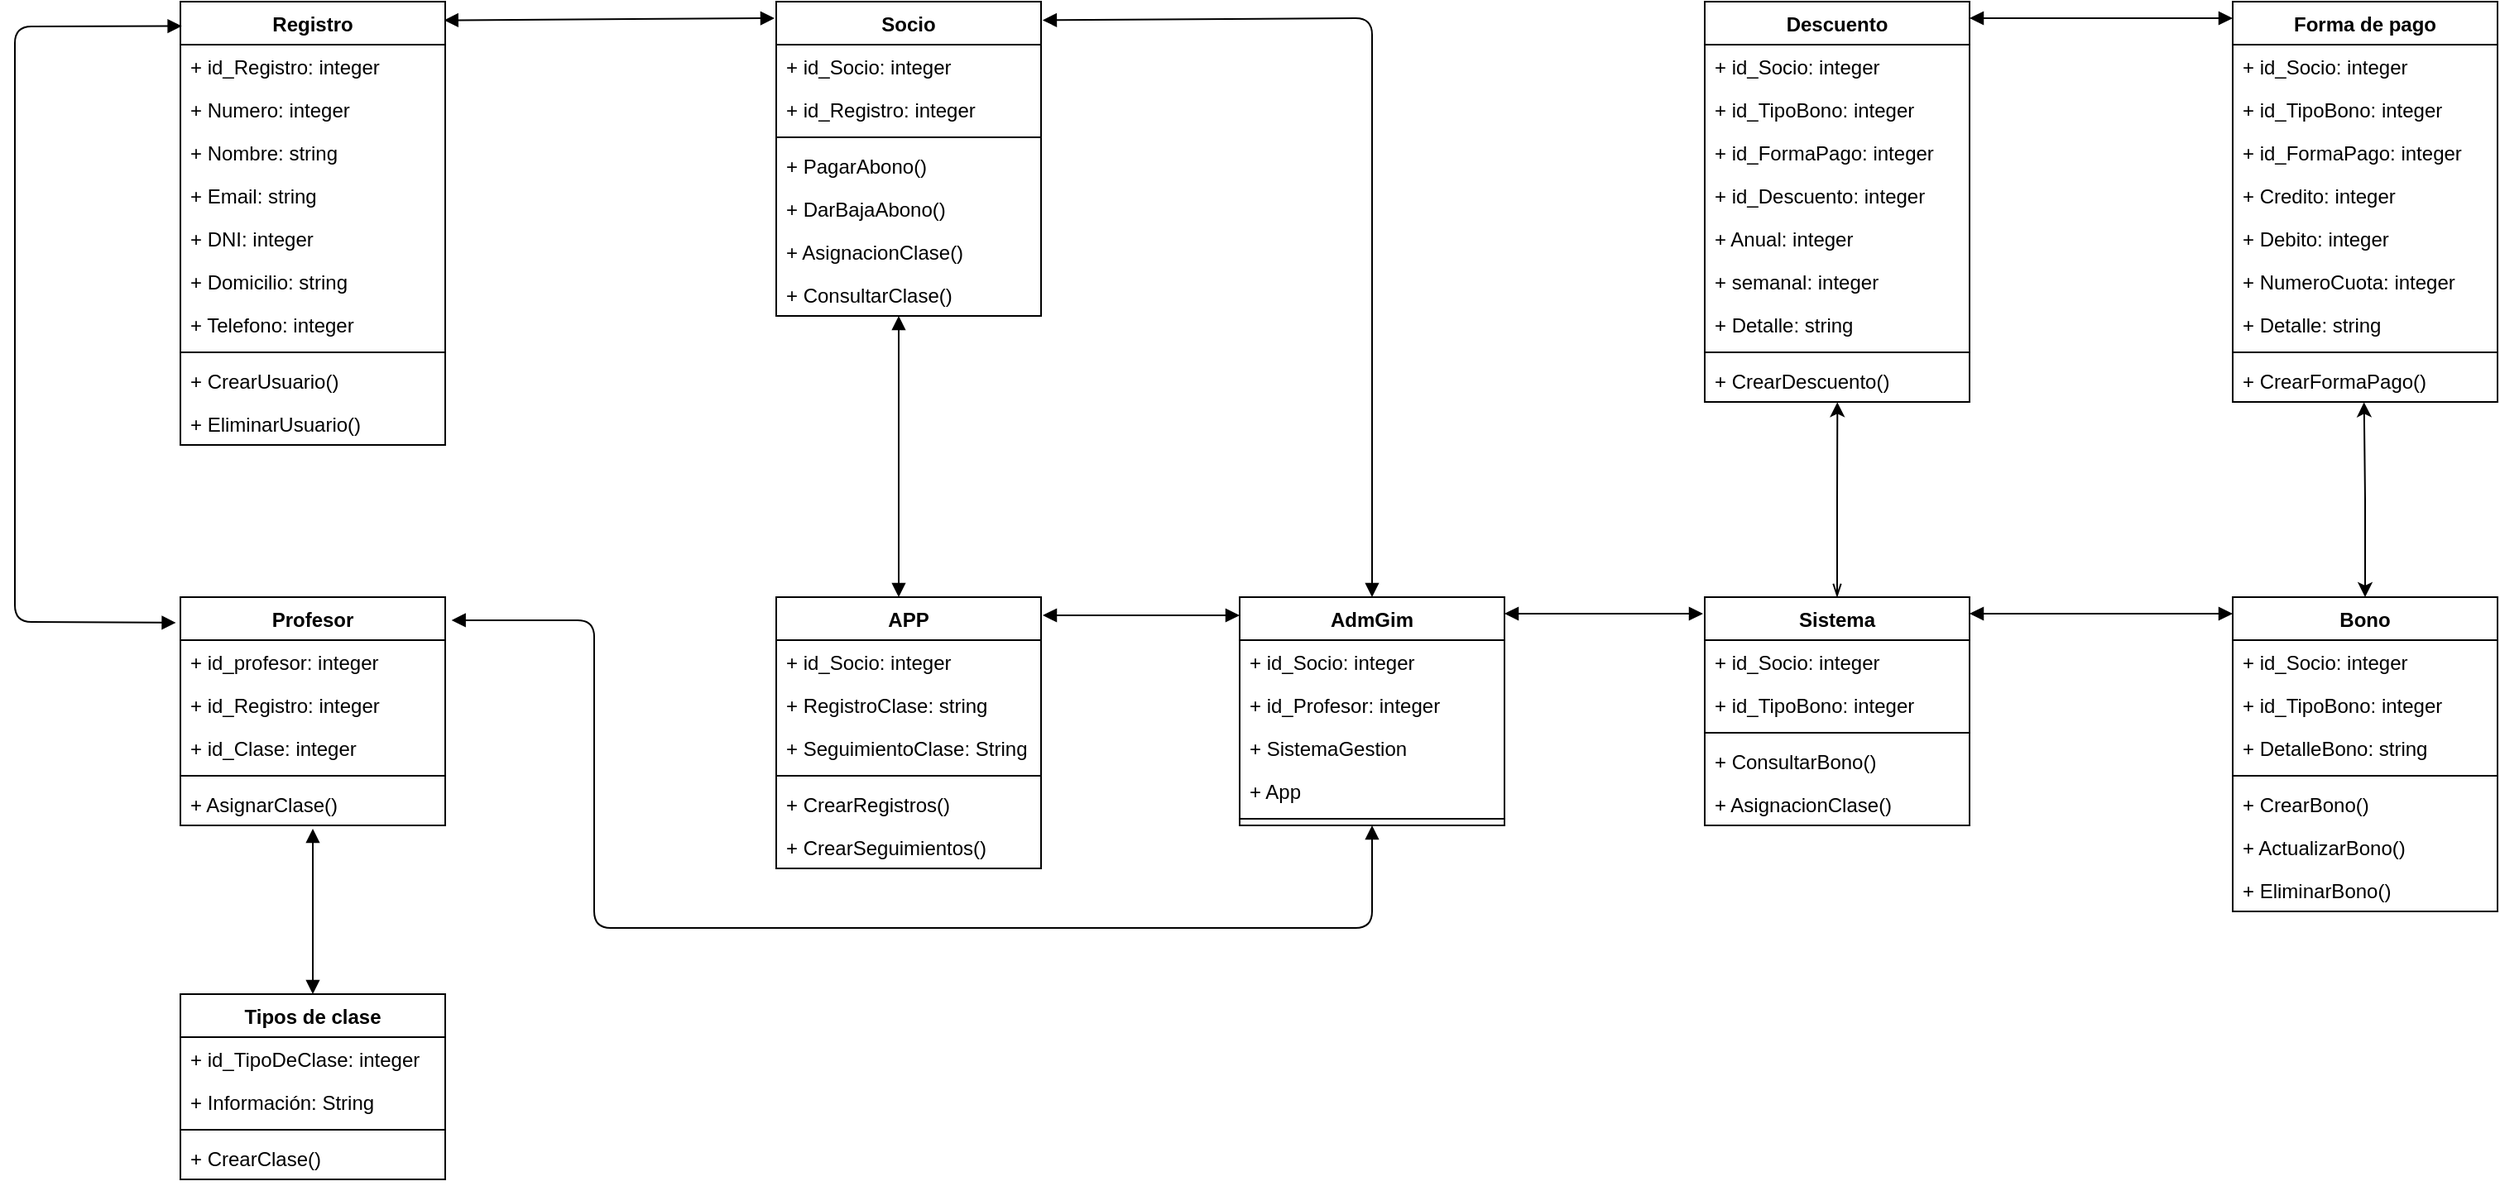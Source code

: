 <mxfile version="15.1.4" type="github">
  <diagram id="3g9H2cs4YxRNRMPNTnMg" name="Page-1">
    <mxGraphModel dx="744" dy="393" grid="1" gridSize="10" guides="1" tooltips="1" connect="1" arrows="1" fold="1" page="1" pageScale="1" pageWidth="827" pageHeight="1169" math="0" shadow="0">
      <root>
        <mxCell id="0" />
        <mxCell id="1" parent="0" />
        <mxCell id="WGUnwzTRtg1vAG5tnzUN-1" value="Registro" style="swimlane;fontStyle=1;align=center;verticalAlign=top;childLayout=stackLayout;horizontal=1;startSize=26;horizontalStack=0;resizeParent=1;resizeParentMax=0;resizeLast=0;collapsible=1;marginBottom=0;" parent="1" vertex="1">
          <mxGeometry x="320" y="200" width="160" height="268" as="geometry" />
        </mxCell>
        <mxCell id="WGUnwzTRtg1vAG5tnzUN-2" value="+ id_Registro: integer" style="text;strokeColor=none;fillColor=none;align=left;verticalAlign=top;spacingLeft=4;spacingRight=4;overflow=hidden;rotatable=0;points=[[0,0.5],[1,0.5]];portConstraint=eastwest;" parent="WGUnwzTRtg1vAG5tnzUN-1" vertex="1">
          <mxGeometry y="26" width="160" height="26" as="geometry" />
        </mxCell>
        <mxCell id="WGUnwzTRtg1vAG5tnzUN-5" value="+ Numero: integer" style="text;strokeColor=none;fillColor=none;align=left;verticalAlign=top;spacingLeft=4;spacingRight=4;overflow=hidden;rotatable=0;points=[[0,0.5],[1,0.5]];portConstraint=eastwest;" parent="WGUnwzTRtg1vAG5tnzUN-1" vertex="1">
          <mxGeometry y="52" width="160" height="26" as="geometry" />
        </mxCell>
        <mxCell id="WGUnwzTRtg1vAG5tnzUN-6" value="+ Nombre: string" style="text;strokeColor=none;fillColor=none;align=left;verticalAlign=top;spacingLeft=4;spacingRight=4;overflow=hidden;rotatable=0;points=[[0,0.5],[1,0.5]];portConstraint=eastwest;" parent="WGUnwzTRtg1vAG5tnzUN-1" vertex="1">
          <mxGeometry y="78" width="160" height="26" as="geometry" />
        </mxCell>
        <mxCell id="WGUnwzTRtg1vAG5tnzUN-7" value="+ Email: string" style="text;strokeColor=none;fillColor=none;align=left;verticalAlign=top;spacingLeft=4;spacingRight=4;overflow=hidden;rotatable=0;points=[[0,0.5],[1,0.5]];portConstraint=eastwest;" parent="WGUnwzTRtg1vAG5tnzUN-1" vertex="1">
          <mxGeometry y="104" width="160" height="26" as="geometry" />
        </mxCell>
        <mxCell id="WGUnwzTRtg1vAG5tnzUN-8" value="+ DNI: integer" style="text;strokeColor=none;fillColor=none;align=left;verticalAlign=top;spacingLeft=4;spacingRight=4;overflow=hidden;rotatable=0;points=[[0,0.5],[1,0.5]];portConstraint=eastwest;" parent="WGUnwzTRtg1vAG5tnzUN-1" vertex="1">
          <mxGeometry y="130" width="160" height="26" as="geometry" />
        </mxCell>
        <mxCell id="WGUnwzTRtg1vAG5tnzUN-9" value="+ Domicilio: string" style="text;strokeColor=none;fillColor=none;align=left;verticalAlign=top;spacingLeft=4;spacingRight=4;overflow=hidden;rotatable=0;points=[[0,0.5],[1,0.5]];portConstraint=eastwest;" parent="WGUnwzTRtg1vAG5tnzUN-1" vertex="1">
          <mxGeometry y="156" width="160" height="26" as="geometry" />
        </mxCell>
        <mxCell id="WGUnwzTRtg1vAG5tnzUN-10" value="+ Telefono: integer" style="text;strokeColor=none;fillColor=none;align=left;verticalAlign=top;spacingLeft=4;spacingRight=4;overflow=hidden;rotatable=0;points=[[0,0.5],[1,0.5]];portConstraint=eastwest;" parent="WGUnwzTRtg1vAG5tnzUN-1" vertex="1">
          <mxGeometry y="182" width="160" height="26" as="geometry" />
        </mxCell>
        <mxCell id="WGUnwzTRtg1vAG5tnzUN-3" value="" style="line;strokeWidth=1;fillColor=none;align=left;verticalAlign=middle;spacingTop=-1;spacingLeft=3;spacingRight=3;rotatable=0;labelPosition=right;points=[];portConstraint=eastwest;" parent="WGUnwzTRtg1vAG5tnzUN-1" vertex="1">
          <mxGeometry y="208" width="160" height="8" as="geometry" />
        </mxCell>
        <mxCell id="WGUnwzTRtg1vAG5tnzUN-11" value="+ CrearUsuario()" style="text;strokeColor=none;fillColor=none;align=left;verticalAlign=top;spacingLeft=4;spacingRight=4;overflow=hidden;rotatable=0;points=[[0,0.5],[1,0.5]];portConstraint=eastwest;" parent="WGUnwzTRtg1vAG5tnzUN-1" vertex="1">
          <mxGeometry y="216" width="160" height="26" as="geometry" />
        </mxCell>
        <mxCell id="WGUnwzTRtg1vAG5tnzUN-4" value="+ EliminarUsuario()" style="text;strokeColor=none;fillColor=none;align=left;verticalAlign=top;spacingLeft=4;spacingRight=4;overflow=hidden;rotatable=0;points=[[0,0.5],[1,0.5]];portConstraint=eastwest;" parent="WGUnwzTRtg1vAG5tnzUN-1" vertex="1">
          <mxGeometry y="242" width="160" height="26" as="geometry" />
        </mxCell>
        <mxCell id="WGUnwzTRtg1vAG5tnzUN-12" value="Profesor" style="swimlane;fontStyle=1;align=center;verticalAlign=top;childLayout=stackLayout;horizontal=1;startSize=26;horizontalStack=0;resizeParent=1;resizeParentMax=0;resizeLast=0;collapsible=1;marginBottom=0;" parent="1" vertex="1">
          <mxGeometry x="320" y="560" width="160" height="138" as="geometry" />
        </mxCell>
        <mxCell id="WGUnwzTRtg1vAG5tnzUN-13" value="+ id_profesor: integer" style="text;strokeColor=none;fillColor=none;align=left;verticalAlign=top;spacingLeft=4;spacingRight=4;overflow=hidden;rotatable=0;points=[[0,0.5],[1,0.5]];portConstraint=eastwest;" parent="WGUnwzTRtg1vAG5tnzUN-12" vertex="1">
          <mxGeometry y="26" width="160" height="26" as="geometry" />
        </mxCell>
        <mxCell id="WGUnwzTRtg1vAG5tnzUN-24" value="+ id_Registro: integer" style="text;strokeColor=none;fillColor=none;align=left;verticalAlign=top;spacingLeft=4;spacingRight=4;overflow=hidden;rotatable=0;points=[[0,0.5],[1,0.5]];portConstraint=eastwest;" parent="WGUnwzTRtg1vAG5tnzUN-12" vertex="1">
          <mxGeometry y="52" width="160" height="26" as="geometry" />
        </mxCell>
        <mxCell id="WGUnwzTRtg1vAG5tnzUN-25" value="+ id_Clase: integer" style="text;strokeColor=none;fillColor=none;align=left;verticalAlign=top;spacingLeft=4;spacingRight=4;overflow=hidden;rotatable=0;points=[[0,0.5],[1,0.5]];portConstraint=eastwest;" parent="WGUnwzTRtg1vAG5tnzUN-12" vertex="1">
          <mxGeometry y="78" width="160" height="26" as="geometry" />
        </mxCell>
        <mxCell id="WGUnwzTRtg1vAG5tnzUN-20" value="" style="line;strokeWidth=1;fillColor=none;align=left;verticalAlign=middle;spacingTop=-1;spacingLeft=3;spacingRight=3;rotatable=0;labelPosition=right;points=[];portConstraint=eastwest;" parent="WGUnwzTRtg1vAG5tnzUN-12" vertex="1">
          <mxGeometry y="104" width="160" height="8" as="geometry" />
        </mxCell>
        <mxCell id="zmdwR310KDAN8xAchz5o-5" value="+ AsignarClase()" style="text;strokeColor=none;fillColor=none;align=left;verticalAlign=top;spacingLeft=4;spacingRight=4;overflow=hidden;rotatable=0;points=[[0,0.5],[1,0.5]];portConstraint=eastwest;" parent="WGUnwzTRtg1vAG5tnzUN-12" vertex="1">
          <mxGeometry y="112" width="160" height="26" as="geometry" />
        </mxCell>
        <mxCell id="WGUnwzTRtg1vAG5tnzUN-26" value="Tipos de clase" style="swimlane;fontStyle=1;align=center;verticalAlign=top;childLayout=stackLayout;horizontal=1;startSize=26;horizontalStack=0;resizeParent=1;resizeParentMax=0;resizeLast=0;collapsible=1;marginBottom=0;" parent="1" vertex="1">
          <mxGeometry x="320" y="800" width="160" height="112" as="geometry" />
        </mxCell>
        <mxCell id="WGUnwzTRtg1vAG5tnzUN-27" value="+ id_TipoDeClase: integer" style="text;strokeColor=none;fillColor=none;align=left;verticalAlign=top;spacingLeft=4;spacingRight=4;overflow=hidden;rotatable=0;points=[[0,0.5],[1,0.5]];portConstraint=eastwest;" parent="WGUnwzTRtg1vAG5tnzUN-26" vertex="1">
          <mxGeometry y="26" width="160" height="26" as="geometry" />
        </mxCell>
        <mxCell id="WGUnwzTRtg1vAG5tnzUN-28" value="+ Información: String" style="text;strokeColor=none;fillColor=none;align=left;verticalAlign=top;spacingLeft=4;spacingRight=4;overflow=hidden;rotatable=0;points=[[0,0.5],[1,0.5]];portConstraint=eastwest;" parent="WGUnwzTRtg1vAG5tnzUN-26" vertex="1">
          <mxGeometry y="52" width="160" height="26" as="geometry" />
        </mxCell>
        <mxCell id="WGUnwzTRtg1vAG5tnzUN-30" value="" style="line;strokeWidth=1;fillColor=none;align=left;verticalAlign=middle;spacingTop=-1;spacingLeft=3;spacingRight=3;rotatable=0;labelPosition=right;points=[];portConstraint=eastwest;" parent="WGUnwzTRtg1vAG5tnzUN-26" vertex="1">
          <mxGeometry y="78" width="160" height="8" as="geometry" />
        </mxCell>
        <mxCell id="WGUnwzTRtg1vAG5tnzUN-82" value="+ CrearClase()" style="text;strokeColor=none;fillColor=none;align=left;verticalAlign=top;spacingLeft=4;spacingRight=4;overflow=hidden;rotatable=0;points=[[0,0.5],[1,0.5]];portConstraint=eastwest;" parent="WGUnwzTRtg1vAG5tnzUN-26" vertex="1">
          <mxGeometry y="86" width="160" height="26" as="geometry" />
        </mxCell>
        <mxCell id="WGUnwzTRtg1vAG5tnzUN-32" value="Socio" style="swimlane;fontStyle=1;align=center;verticalAlign=top;childLayout=stackLayout;horizontal=1;startSize=26;horizontalStack=0;resizeParent=1;resizeParentMax=0;resizeLast=0;collapsible=1;marginBottom=0;" parent="1" vertex="1">
          <mxGeometry x="680" y="200" width="160" height="190" as="geometry" />
        </mxCell>
        <mxCell id="WGUnwzTRtg1vAG5tnzUN-33" value="+ id_Socio: integer" style="text;strokeColor=none;fillColor=none;align=left;verticalAlign=top;spacingLeft=4;spacingRight=4;overflow=hidden;rotatable=0;points=[[0,0.5],[1,0.5]];portConstraint=eastwest;" parent="WGUnwzTRtg1vAG5tnzUN-32" vertex="1">
          <mxGeometry y="26" width="160" height="26" as="geometry" />
        </mxCell>
        <mxCell id="WGUnwzTRtg1vAG5tnzUN-34" value="+ id_Registro: integer" style="text;strokeColor=none;fillColor=none;align=left;verticalAlign=top;spacingLeft=4;spacingRight=4;overflow=hidden;rotatable=0;points=[[0,0.5],[1,0.5]];portConstraint=eastwest;" parent="WGUnwzTRtg1vAG5tnzUN-32" vertex="1">
          <mxGeometry y="52" width="160" height="26" as="geometry" />
        </mxCell>
        <mxCell id="WGUnwzTRtg1vAG5tnzUN-36" value="" style="line;strokeWidth=1;fillColor=none;align=left;verticalAlign=middle;spacingTop=-1;spacingLeft=3;spacingRight=3;rotatable=0;labelPosition=right;points=[];portConstraint=eastwest;" parent="WGUnwzTRtg1vAG5tnzUN-32" vertex="1">
          <mxGeometry y="78" width="160" height="8" as="geometry" />
        </mxCell>
        <mxCell id="WGUnwzTRtg1vAG5tnzUN-40" value="+ PagarAbono()" style="text;strokeColor=none;fillColor=none;align=left;verticalAlign=top;spacingLeft=4;spacingRight=4;overflow=hidden;rotatable=0;points=[[0,0.5],[1,0.5]];portConstraint=eastwest;" parent="WGUnwzTRtg1vAG5tnzUN-32" vertex="1">
          <mxGeometry y="86" width="160" height="26" as="geometry" />
        </mxCell>
        <mxCell id="WGUnwzTRtg1vAG5tnzUN-39" value="+ DarBajaAbono()" style="text;strokeColor=none;fillColor=none;align=left;verticalAlign=top;spacingLeft=4;spacingRight=4;overflow=hidden;rotatable=0;points=[[0,0.5],[1,0.5]];portConstraint=eastwest;" parent="WGUnwzTRtg1vAG5tnzUN-32" vertex="1">
          <mxGeometry y="112" width="160" height="26" as="geometry" />
        </mxCell>
        <mxCell id="WGUnwzTRtg1vAG5tnzUN-38" value="+ AsignacionClase()" style="text;strokeColor=none;fillColor=none;align=left;verticalAlign=top;spacingLeft=4;spacingRight=4;overflow=hidden;rotatable=0;points=[[0,0.5],[1,0.5]];portConstraint=eastwest;" parent="WGUnwzTRtg1vAG5tnzUN-32" vertex="1">
          <mxGeometry y="138" width="160" height="26" as="geometry" />
        </mxCell>
        <mxCell id="-EcAD-6_cJ0qLNsMz-Vr-30" value="+ ConsultarClase()" style="text;strokeColor=none;fillColor=none;align=left;verticalAlign=top;spacingLeft=4;spacingRight=4;overflow=hidden;rotatable=0;points=[[0,0.5],[1,0.5]];portConstraint=eastwest;" vertex="1" parent="WGUnwzTRtg1vAG5tnzUN-32">
          <mxGeometry y="164" width="160" height="26" as="geometry" />
        </mxCell>
        <mxCell id="WGUnwzTRtg1vAG5tnzUN-41" value="" style="endArrow=block;startArrow=block;endFill=1;startFill=1;html=1;exitX=0.996;exitY=0.042;exitDx=0;exitDy=0;exitPerimeter=0;" parent="1" source="WGUnwzTRtg1vAG5tnzUN-1" edge="1">
          <mxGeometry width="160" relative="1" as="geometry">
            <mxPoint x="610" y="320" as="sourcePoint" />
            <mxPoint x="679" y="210" as="targetPoint" />
          </mxGeometry>
        </mxCell>
        <mxCell id="WGUnwzTRtg1vAG5tnzUN-43" value="" style="endArrow=block;startArrow=block;endFill=1;startFill=1;html=1;exitX=-0.017;exitY=0.112;exitDx=0;exitDy=0;exitPerimeter=0;entryX=0.005;entryY=0.055;entryDx=0;entryDy=0;entryPerimeter=0;" parent="1" source="WGUnwzTRtg1vAG5tnzUN-12" target="WGUnwzTRtg1vAG5tnzUN-1" edge="1">
          <mxGeometry width="160" relative="1" as="geometry">
            <mxPoint x="503.36" y="221.256" as="sourcePoint" />
            <mxPoint x="678.56" y="223.448" as="targetPoint" />
            <Array as="points">
              <mxPoint x="220" y="575" />
              <mxPoint x="220" y="215" />
            </Array>
          </mxGeometry>
        </mxCell>
        <mxCell id="WGUnwzTRtg1vAG5tnzUN-44" value="" style="endArrow=block;startArrow=block;endFill=1;startFill=1;html=1;entryX=0.5;entryY=0;entryDx=0;entryDy=0;" parent="1" target="WGUnwzTRtg1vAG5tnzUN-26" edge="1">
          <mxGeometry width="160" relative="1" as="geometry">
            <mxPoint x="400" y="700" as="sourcePoint" />
            <mxPoint x="545.2" y="712.188" as="targetPoint" />
          </mxGeometry>
        </mxCell>
        <mxCell id="WGUnwzTRtg1vAG5tnzUN-45" value="APP" style="swimlane;fontStyle=1;align=center;verticalAlign=top;childLayout=stackLayout;horizontal=1;startSize=26;horizontalStack=0;resizeParent=1;resizeParentMax=0;resizeLast=0;collapsible=1;marginBottom=0;" parent="1" vertex="1">
          <mxGeometry x="680" y="560" width="160" height="164" as="geometry" />
        </mxCell>
        <mxCell id="WGUnwzTRtg1vAG5tnzUN-46" value="+ id_Socio: integer" style="text;strokeColor=none;fillColor=none;align=left;verticalAlign=top;spacingLeft=4;spacingRight=4;overflow=hidden;rotatable=0;points=[[0,0.5],[1,0.5]];portConstraint=eastwest;" parent="WGUnwzTRtg1vAG5tnzUN-45" vertex="1">
          <mxGeometry y="26" width="160" height="26" as="geometry" />
        </mxCell>
        <mxCell id="WGUnwzTRtg1vAG5tnzUN-47" value="+ RegistroClase: string" style="text;strokeColor=none;fillColor=none;align=left;verticalAlign=top;spacingLeft=4;spacingRight=4;overflow=hidden;rotatable=0;points=[[0,0.5],[1,0.5]];portConstraint=eastwest;" parent="WGUnwzTRtg1vAG5tnzUN-45" vertex="1">
          <mxGeometry y="52" width="160" height="26" as="geometry" />
        </mxCell>
        <mxCell id="WGUnwzTRtg1vAG5tnzUN-52" value="+ SeguimientoClase: String" style="text;strokeColor=none;fillColor=none;align=left;verticalAlign=top;spacingLeft=4;spacingRight=4;overflow=hidden;rotatable=0;points=[[0,0.5],[1,0.5]];portConstraint=eastwest;" parent="WGUnwzTRtg1vAG5tnzUN-45" vertex="1">
          <mxGeometry y="78" width="160" height="26" as="geometry" />
        </mxCell>
        <mxCell id="WGUnwzTRtg1vAG5tnzUN-48" value="" style="line;strokeWidth=1;fillColor=none;align=left;verticalAlign=middle;spacingTop=-1;spacingLeft=3;spacingRight=3;rotatable=0;labelPosition=right;points=[];portConstraint=eastwest;" parent="WGUnwzTRtg1vAG5tnzUN-45" vertex="1">
          <mxGeometry y="104" width="160" height="8" as="geometry" />
        </mxCell>
        <mxCell id="-EcAD-6_cJ0qLNsMz-Vr-28" value="+ CrearRegistros()" style="text;strokeColor=none;fillColor=none;align=left;verticalAlign=top;spacingLeft=4;spacingRight=4;overflow=hidden;rotatable=0;points=[[0,0.5],[1,0.5]];portConstraint=eastwest;" vertex="1" parent="WGUnwzTRtg1vAG5tnzUN-45">
          <mxGeometry y="112" width="160" height="26" as="geometry" />
        </mxCell>
        <mxCell id="-EcAD-6_cJ0qLNsMz-Vr-29" value="+ CrearSeguimientos()" style="text;strokeColor=none;fillColor=none;align=left;verticalAlign=top;spacingLeft=4;spacingRight=4;overflow=hidden;rotatable=0;points=[[0,0.5],[1,0.5]];portConstraint=eastwest;" vertex="1" parent="WGUnwzTRtg1vAG5tnzUN-45">
          <mxGeometry y="138" width="160" height="26" as="geometry" />
        </mxCell>
        <mxCell id="WGUnwzTRtg1vAG5tnzUN-53" value="" style="endArrow=block;startArrow=block;endFill=1;startFill=1;html=1;" parent="1" edge="1">
          <mxGeometry width="160" relative="1" as="geometry">
            <mxPoint x="754" y="390" as="sourcePoint" />
            <mxPoint x="754" y="560" as="targetPoint" />
          </mxGeometry>
        </mxCell>
        <mxCell id="WGUnwzTRtg1vAG5tnzUN-54" value="AdmGim" style="swimlane;fontStyle=1;align=center;verticalAlign=top;childLayout=stackLayout;horizontal=1;startSize=26;horizontalStack=0;resizeParent=1;resizeParentMax=0;resizeLast=0;collapsible=1;marginBottom=0;" parent="1" vertex="1">
          <mxGeometry x="960" y="560" width="160" height="138" as="geometry" />
        </mxCell>
        <mxCell id="WGUnwzTRtg1vAG5tnzUN-55" value="+ id_Socio: integer" style="text;strokeColor=none;fillColor=none;align=left;verticalAlign=top;spacingLeft=4;spacingRight=4;overflow=hidden;rotatable=0;points=[[0,0.5],[1,0.5]];portConstraint=eastwest;" parent="WGUnwzTRtg1vAG5tnzUN-54" vertex="1">
          <mxGeometry y="26" width="160" height="26" as="geometry" />
        </mxCell>
        <mxCell id="zmdwR310KDAN8xAchz5o-4" value="+ id_Profesor: integer" style="text;strokeColor=none;fillColor=none;align=left;verticalAlign=top;spacingLeft=4;spacingRight=4;overflow=hidden;rotatable=0;points=[[0,0.5],[1,0.5]];portConstraint=eastwest;" parent="WGUnwzTRtg1vAG5tnzUN-54" vertex="1">
          <mxGeometry y="52" width="160" height="26" as="geometry" />
        </mxCell>
        <mxCell id="WGUnwzTRtg1vAG5tnzUN-56" value="+ SistemaGestion" style="text;strokeColor=none;fillColor=none;align=left;verticalAlign=top;spacingLeft=4;spacingRight=4;overflow=hidden;rotatable=0;points=[[0,0.5],[1,0.5]];portConstraint=eastwest;" parent="WGUnwzTRtg1vAG5tnzUN-54" vertex="1">
          <mxGeometry y="78" width="160" height="26" as="geometry" />
        </mxCell>
        <mxCell id="WGUnwzTRtg1vAG5tnzUN-61" value="+ App" style="text;strokeColor=none;fillColor=none;align=left;verticalAlign=top;spacingLeft=4;spacingRight=4;overflow=hidden;rotatable=0;points=[[0,0.5],[1,0.5]];portConstraint=eastwest;" parent="WGUnwzTRtg1vAG5tnzUN-54" vertex="1">
          <mxGeometry y="104" width="160" height="26" as="geometry" />
        </mxCell>
        <mxCell id="WGUnwzTRtg1vAG5tnzUN-58" value="" style="line;strokeWidth=1;fillColor=none;align=left;verticalAlign=middle;spacingTop=-1;spacingLeft=3;spacingRight=3;rotatable=0;labelPosition=right;points=[];portConstraint=eastwest;" parent="WGUnwzTRtg1vAG5tnzUN-54" vertex="1">
          <mxGeometry y="130" width="160" height="8" as="geometry" />
        </mxCell>
        <mxCell id="WGUnwzTRtg1vAG5tnzUN-62" value="" style="endArrow=block;startArrow=block;endFill=1;startFill=1;html=1;entryX=0.5;entryY=0;entryDx=0;entryDy=0;exitX=1.006;exitY=0.059;exitDx=0;exitDy=0;exitPerimeter=0;" parent="1" source="WGUnwzTRtg1vAG5tnzUN-32" edge="1" target="WGUnwzTRtg1vAG5tnzUN-54">
          <mxGeometry width="160" relative="1" as="geometry">
            <mxPoint x="1039.66" y="364" as="sourcePoint" />
            <mxPoint x="1039.66" y="540" as="targetPoint" />
            <Array as="points">
              <mxPoint x="1040" y="210" />
            </Array>
          </mxGeometry>
        </mxCell>
        <mxCell id="WGUnwzTRtg1vAG5tnzUN-63" value="" style="endArrow=block;startArrow=block;endFill=1;startFill=1;html=1;" parent="1" edge="1">
          <mxGeometry width="160" relative="1" as="geometry">
            <mxPoint x="960" y="571" as="sourcePoint" />
            <mxPoint x="841" y="571" as="targetPoint" />
          </mxGeometry>
        </mxCell>
        <mxCell id="-EcAD-6_cJ0qLNsMz-Vr-26" style="edgeStyle=orthogonalEdgeStyle;rounded=0;orthogonalLoop=1;jettySize=auto;html=1;exitX=0.5;exitY=0;exitDx=0;exitDy=0;entryX=0.501;entryY=1.007;entryDx=0;entryDy=0;entryPerimeter=0;startArrow=openThin;startFill=0;" edge="1" parent="1" source="WGUnwzTRtg1vAG5tnzUN-64" target="-EcAD-6_cJ0qLNsMz-Vr-24">
          <mxGeometry relative="1" as="geometry" />
        </mxCell>
        <mxCell id="WGUnwzTRtg1vAG5tnzUN-64" value="Sistema" style="swimlane;fontStyle=1;align=center;verticalAlign=top;childLayout=stackLayout;horizontal=1;startSize=26;horizontalStack=0;resizeParent=1;resizeParentMax=0;resizeLast=0;collapsible=1;marginBottom=0;" parent="1" vertex="1">
          <mxGeometry x="1241" y="560" width="160" height="138" as="geometry" />
        </mxCell>
        <mxCell id="WGUnwzTRtg1vAG5tnzUN-65" value="+ id_Socio: integer" style="text;strokeColor=none;fillColor=none;align=left;verticalAlign=top;spacingLeft=4;spacingRight=4;overflow=hidden;rotatable=0;points=[[0,0.5],[1,0.5]];portConstraint=eastwest;" parent="WGUnwzTRtg1vAG5tnzUN-64" vertex="1">
          <mxGeometry y="26" width="160" height="26" as="geometry" />
        </mxCell>
        <mxCell id="WGUnwzTRtg1vAG5tnzUN-67" value="+ id_TipoBono: integer" style="text;strokeColor=none;fillColor=none;align=left;verticalAlign=top;spacingLeft=4;spacingRight=4;overflow=hidden;rotatable=0;points=[[0,0.5],[1,0.5]];portConstraint=eastwest;" parent="WGUnwzTRtg1vAG5tnzUN-64" vertex="1">
          <mxGeometry y="52" width="160" height="26" as="geometry" />
        </mxCell>
        <mxCell id="WGUnwzTRtg1vAG5tnzUN-68" value="" style="line;strokeWidth=1;fillColor=none;align=left;verticalAlign=middle;spacingTop=-1;spacingLeft=3;spacingRight=3;rotatable=0;labelPosition=right;points=[];portConstraint=eastwest;" parent="WGUnwzTRtg1vAG5tnzUN-64" vertex="1">
          <mxGeometry y="78" width="160" height="8" as="geometry" />
        </mxCell>
        <mxCell id="WGUnwzTRtg1vAG5tnzUN-70" value="+ ConsultarBono()&#xa;" style="text;strokeColor=none;fillColor=none;align=left;verticalAlign=top;spacingLeft=4;spacingRight=4;overflow=hidden;rotatable=0;points=[[0,0.5],[1,0.5]];portConstraint=eastwest;" parent="WGUnwzTRtg1vAG5tnzUN-64" vertex="1">
          <mxGeometry y="86" width="160" height="26" as="geometry" />
        </mxCell>
        <mxCell id="WGUnwzTRtg1vAG5tnzUN-21" value="+ AsignacionClase()" style="text;strokeColor=none;fillColor=none;align=left;verticalAlign=top;spacingLeft=4;spacingRight=4;overflow=hidden;rotatable=0;points=[[0,0.5],[1,0.5]];portConstraint=eastwest;" parent="WGUnwzTRtg1vAG5tnzUN-64" vertex="1">
          <mxGeometry y="112" width="160" height="26" as="geometry" />
        </mxCell>
        <mxCell id="-EcAD-6_cJ0qLNsMz-Vr-27" style="edgeStyle=orthogonalEdgeStyle;rounded=0;orthogonalLoop=1;jettySize=auto;html=1;exitX=0.5;exitY=0;exitDx=0;exitDy=0;entryX=0.496;entryY=1.007;entryDx=0;entryDy=0;entryPerimeter=0;startArrow=classic;startFill=1;" edge="1" parent="1" source="WGUnwzTRtg1vAG5tnzUN-73" target="-EcAD-6_cJ0qLNsMz-Vr-23">
          <mxGeometry relative="1" as="geometry" />
        </mxCell>
        <mxCell id="WGUnwzTRtg1vAG5tnzUN-73" value="Bono" style="swimlane;fontStyle=1;align=center;verticalAlign=top;childLayout=stackLayout;horizontal=1;startSize=26;horizontalStack=0;resizeParent=1;resizeParentMax=0;resizeLast=0;collapsible=1;marginBottom=0;" parent="1" vertex="1">
          <mxGeometry x="1560" y="560" width="160" height="190" as="geometry" />
        </mxCell>
        <mxCell id="WGUnwzTRtg1vAG5tnzUN-74" value="+ id_Socio: integer" style="text;strokeColor=none;fillColor=none;align=left;verticalAlign=top;spacingLeft=4;spacingRight=4;overflow=hidden;rotatable=0;points=[[0,0.5],[1,0.5]];portConstraint=eastwest;" parent="WGUnwzTRtg1vAG5tnzUN-73" vertex="1">
          <mxGeometry y="26" width="160" height="26" as="geometry" />
        </mxCell>
        <mxCell id="WGUnwzTRtg1vAG5tnzUN-75" value="+ id_TipoBono: integer" style="text;strokeColor=none;fillColor=none;align=left;verticalAlign=top;spacingLeft=4;spacingRight=4;overflow=hidden;rotatable=0;points=[[0,0.5],[1,0.5]];portConstraint=eastwest;" parent="WGUnwzTRtg1vAG5tnzUN-73" vertex="1">
          <mxGeometry y="52" width="160" height="26" as="geometry" />
        </mxCell>
        <mxCell id="WGUnwzTRtg1vAG5tnzUN-81" value="+ DetalleBono: string" style="text;strokeColor=none;fillColor=none;align=left;verticalAlign=top;spacingLeft=4;spacingRight=4;overflow=hidden;rotatable=0;points=[[0,0.5],[1,0.5]];portConstraint=eastwest;" parent="WGUnwzTRtg1vAG5tnzUN-73" vertex="1">
          <mxGeometry y="78" width="160" height="26" as="geometry" />
        </mxCell>
        <mxCell id="WGUnwzTRtg1vAG5tnzUN-76" value="" style="line;strokeWidth=1;fillColor=none;align=left;verticalAlign=middle;spacingTop=-1;spacingLeft=3;spacingRight=3;rotatable=0;labelPosition=right;points=[];portConstraint=eastwest;" parent="WGUnwzTRtg1vAG5tnzUN-73" vertex="1">
          <mxGeometry y="104" width="160" height="8" as="geometry" />
        </mxCell>
        <mxCell id="WGUnwzTRtg1vAG5tnzUN-77" value="+ CrearBono()&#xa;" style="text;strokeColor=none;fillColor=none;align=left;verticalAlign=top;spacingLeft=4;spacingRight=4;overflow=hidden;rotatable=0;points=[[0,0.5],[1,0.5]];portConstraint=eastwest;" parent="WGUnwzTRtg1vAG5tnzUN-73" vertex="1">
          <mxGeometry y="112" width="160" height="26" as="geometry" />
        </mxCell>
        <mxCell id="WGUnwzTRtg1vAG5tnzUN-78" value="+ ActualizarBono()&#xa;" style="text;strokeColor=none;fillColor=none;align=left;verticalAlign=top;spacingLeft=4;spacingRight=4;overflow=hidden;rotatable=0;points=[[0,0.5],[1,0.5]];portConstraint=eastwest;" parent="WGUnwzTRtg1vAG5tnzUN-73" vertex="1">
          <mxGeometry y="138" width="160" height="26" as="geometry" />
        </mxCell>
        <mxCell id="WGUnwzTRtg1vAG5tnzUN-80" value="+ EliminarBono()&#xa;" style="text;strokeColor=none;fillColor=none;align=left;verticalAlign=top;spacingLeft=4;spacingRight=4;overflow=hidden;rotatable=0;points=[[0,0.5],[1,0.5]];portConstraint=eastwest;" parent="WGUnwzTRtg1vAG5tnzUN-73" vertex="1">
          <mxGeometry y="164" width="160" height="26" as="geometry" />
        </mxCell>
        <mxCell id="zmdwR310KDAN8xAchz5o-1" value="" style="endArrow=block;startArrow=block;endFill=1;startFill=1;html=1;entryX=1.002;entryY=0.13;entryDx=0;entryDy=0;entryPerimeter=0;" parent="1" edge="1">
          <mxGeometry width="160" relative="1" as="geometry">
            <mxPoint x="1240" y="570" as="sourcePoint" />
            <mxPoint x="1120" y="570" as="targetPoint" />
          </mxGeometry>
        </mxCell>
        <mxCell id="zmdwR310KDAN8xAchz5o-2" value="" style="endArrow=block;startArrow=block;endFill=1;startFill=1;html=1;" parent="1" edge="1">
          <mxGeometry width="160" relative="1" as="geometry">
            <mxPoint x="1560" y="570" as="sourcePoint" />
            <mxPoint x="1401" y="570" as="targetPoint" />
          </mxGeometry>
        </mxCell>
        <mxCell id="zmdwR310KDAN8xAchz5o-3" value="" style="endArrow=block;startArrow=block;endFill=1;startFill=1;html=1;entryX=1.024;entryY=0.101;entryDx=0;entryDy=0;entryPerimeter=0;exitX=0.5;exitY=1;exitDx=0;exitDy=0;" parent="1" source="WGUnwzTRtg1vAG5tnzUN-54" edge="1" target="WGUnwzTRtg1vAG5tnzUN-12">
          <mxGeometry width="160" relative="1" as="geometry">
            <mxPoint x="930" y="700" as="sourcePoint" />
            <mxPoint x="494.0" y="550" as="targetPoint" />
            <Array as="points">
              <mxPoint x="1040" y="760" />
              <mxPoint x="570" y="760" />
              <mxPoint x="570" y="574" />
            </Array>
          </mxGeometry>
        </mxCell>
        <mxCell id="-EcAD-6_cJ0qLNsMz-Vr-1" value="Forma de pago" style="swimlane;fontStyle=1;align=center;verticalAlign=top;childLayout=stackLayout;horizontal=1;startSize=26;horizontalStack=0;resizeParent=1;resizeParentMax=0;resizeLast=0;collapsible=1;marginBottom=0;" vertex="1" parent="1">
          <mxGeometry x="1560" y="200" width="160" height="242" as="geometry" />
        </mxCell>
        <mxCell id="-EcAD-6_cJ0qLNsMz-Vr-2" value="+ id_Socio: integer" style="text;strokeColor=none;fillColor=none;align=left;verticalAlign=top;spacingLeft=4;spacingRight=4;overflow=hidden;rotatable=0;points=[[0,0.5],[1,0.5]];portConstraint=eastwest;" vertex="1" parent="-EcAD-6_cJ0qLNsMz-Vr-1">
          <mxGeometry y="26" width="160" height="26" as="geometry" />
        </mxCell>
        <mxCell id="-EcAD-6_cJ0qLNsMz-Vr-3" value="+ id_TipoBono: integer" style="text;strokeColor=none;fillColor=none;align=left;verticalAlign=top;spacingLeft=4;spacingRight=4;overflow=hidden;rotatable=0;points=[[0,0.5],[1,0.5]];portConstraint=eastwest;" vertex="1" parent="-EcAD-6_cJ0qLNsMz-Vr-1">
          <mxGeometry y="52" width="160" height="26" as="geometry" />
        </mxCell>
        <mxCell id="-EcAD-6_cJ0qLNsMz-Vr-4" value="+ id_FormaPago: integer" style="text;strokeColor=none;fillColor=none;align=left;verticalAlign=top;spacingLeft=4;spacingRight=4;overflow=hidden;rotatable=0;points=[[0,0.5],[1,0.5]];portConstraint=eastwest;" vertex="1" parent="-EcAD-6_cJ0qLNsMz-Vr-1">
          <mxGeometry y="78" width="160" height="26" as="geometry" />
        </mxCell>
        <mxCell id="-EcAD-6_cJ0qLNsMz-Vr-9" value="+ Credito: integer" style="text;strokeColor=none;fillColor=none;align=left;verticalAlign=top;spacingLeft=4;spacingRight=4;overflow=hidden;rotatable=0;points=[[0,0.5],[1,0.5]];portConstraint=eastwest;" vertex="1" parent="-EcAD-6_cJ0qLNsMz-Vr-1">
          <mxGeometry y="104" width="160" height="26" as="geometry" />
        </mxCell>
        <mxCell id="-EcAD-6_cJ0qLNsMz-Vr-10" value="+ Debito: integer" style="text;strokeColor=none;fillColor=none;align=left;verticalAlign=top;spacingLeft=4;spacingRight=4;overflow=hidden;rotatable=0;points=[[0,0.5],[1,0.5]];portConstraint=eastwest;" vertex="1" parent="-EcAD-6_cJ0qLNsMz-Vr-1">
          <mxGeometry y="130" width="160" height="26" as="geometry" />
        </mxCell>
        <mxCell id="-EcAD-6_cJ0qLNsMz-Vr-11" value="+ NumeroCuota: integer" style="text;strokeColor=none;fillColor=none;align=left;verticalAlign=top;spacingLeft=4;spacingRight=4;overflow=hidden;rotatable=0;points=[[0,0.5],[1,0.5]];portConstraint=eastwest;" vertex="1" parent="-EcAD-6_cJ0qLNsMz-Vr-1">
          <mxGeometry y="156" width="160" height="26" as="geometry" />
        </mxCell>
        <mxCell id="-EcAD-6_cJ0qLNsMz-Vr-12" value="+ Detalle: string" style="text;strokeColor=none;fillColor=none;align=left;verticalAlign=top;spacingLeft=4;spacingRight=4;overflow=hidden;rotatable=0;points=[[0,0.5],[1,0.5]];portConstraint=eastwest;" vertex="1" parent="-EcAD-6_cJ0qLNsMz-Vr-1">
          <mxGeometry y="182" width="160" height="26" as="geometry" />
        </mxCell>
        <mxCell id="-EcAD-6_cJ0qLNsMz-Vr-5" value="" style="line;strokeWidth=1;fillColor=none;align=left;verticalAlign=middle;spacingTop=-1;spacingLeft=3;spacingRight=3;rotatable=0;labelPosition=right;points=[];portConstraint=eastwest;" vertex="1" parent="-EcAD-6_cJ0qLNsMz-Vr-1">
          <mxGeometry y="208" width="160" height="8" as="geometry" />
        </mxCell>
        <mxCell id="-EcAD-6_cJ0qLNsMz-Vr-23" value="+ CrearFormaPago()&#xa;" style="text;strokeColor=none;fillColor=none;align=left;verticalAlign=top;spacingLeft=4;spacingRight=4;overflow=hidden;rotatable=0;points=[[0,0.5],[1,0.5]];portConstraint=eastwest;" vertex="1" parent="-EcAD-6_cJ0qLNsMz-Vr-1">
          <mxGeometry y="216" width="160" height="26" as="geometry" />
        </mxCell>
        <mxCell id="-EcAD-6_cJ0qLNsMz-Vr-14" value="Descuento" style="swimlane;fontStyle=1;align=center;verticalAlign=top;childLayout=stackLayout;horizontal=1;startSize=26;horizontalStack=0;resizeParent=1;resizeParentMax=0;resizeLast=0;collapsible=1;marginBottom=0;" vertex="1" parent="1">
          <mxGeometry x="1241" y="200" width="160" height="242" as="geometry" />
        </mxCell>
        <mxCell id="-EcAD-6_cJ0qLNsMz-Vr-15" value="+ id_Socio: integer" style="text;strokeColor=none;fillColor=none;align=left;verticalAlign=top;spacingLeft=4;spacingRight=4;overflow=hidden;rotatable=0;points=[[0,0.5],[1,0.5]];portConstraint=eastwest;" vertex="1" parent="-EcAD-6_cJ0qLNsMz-Vr-14">
          <mxGeometry y="26" width="160" height="26" as="geometry" />
        </mxCell>
        <mxCell id="-EcAD-6_cJ0qLNsMz-Vr-16" value="+ id_TipoBono: integer" style="text;strokeColor=none;fillColor=none;align=left;verticalAlign=top;spacingLeft=4;spacingRight=4;overflow=hidden;rotatable=0;points=[[0,0.5],[1,0.5]];portConstraint=eastwest;" vertex="1" parent="-EcAD-6_cJ0qLNsMz-Vr-14">
          <mxGeometry y="52" width="160" height="26" as="geometry" />
        </mxCell>
        <mxCell id="-EcAD-6_cJ0qLNsMz-Vr-17" value="+ id_FormaPago: integer" style="text;strokeColor=none;fillColor=none;align=left;verticalAlign=top;spacingLeft=4;spacingRight=4;overflow=hidden;rotatable=0;points=[[0,0.5],[1,0.5]];portConstraint=eastwest;" vertex="1" parent="-EcAD-6_cJ0qLNsMz-Vr-14">
          <mxGeometry y="78" width="160" height="26" as="geometry" />
        </mxCell>
        <mxCell id="-EcAD-6_cJ0qLNsMz-Vr-18" value="+ id_Descuento: integer" style="text;strokeColor=none;fillColor=none;align=left;verticalAlign=top;spacingLeft=4;spacingRight=4;overflow=hidden;rotatable=0;points=[[0,0.5],[1,0.5]];portConstraint=eastwest;" vertex="1" parent="-EcAD-6_cJ0qLNsMz-Vr-14">
          <mxGeometry y="104" width="160" height="26" as="geometry" />
        </mxCell>
        <mxCell id="-EcAD-6_cJ0qLNsMz-Vr-19" value="+ Anual: integer" style="text;strokeColor=none;fillColor=none;align=left;verticalAlign=top;spacingLeft=4;spacingRight=4;overflow=hidden;rotatable=0;points=[[0,0.5],[1,0.5]];portConstraint=eastwest;" vertex="1" parent="-EcAD-6_cJ0qLNsMz-Vr-14">
          <mxGeometry y="130" width="160" height="26" as="geometry" />
        </mxCell>
        <mxCell id="-EcAD-6_cJ0qLNsMz-Vr-20" value="+ semanal: integer" style="text;strokeColor=none;fillColor=none;align=left;verticalAlign=top;spacingLeft=4;spacingRight=4;overflow=hidden;rotatable=0;points=[[0,0.5],[1,0.5]];portConstraint=eastwest;" vertex="1" parent="-EcAD-6_cJ0qLNsMz-Vr-14">
          <mxGeometry y="156" width="160" height="26" as="geometry" />
        </mxCell>
        <mxCell id="-EcAD-6_cJ0qLNsMz-Vr-21" value="+ Detalle: string" style="text;strokeColor=none;fillColor=none;align=left;verticalAlign=top;spacingLeft=4;spacingRight=4;overflow=hidden;rotatable=0;points=[[0,0.5],[1,0.5]];portConstraint=eastwest;" vertex="1" parent="-EcAD-6_cJ0qLNsMz-Vr-14">
          <mxGeometry y="182" width="160" height="26" as="geometry" />
        </mxCell>
        <mxCell id="-EcAD-6_cJ0qLNsMz-Vr-22" value="" style="line;strokeWidth=1;fillColor=none;align=left;verticalAlign=middle;spacingTop=-1;spacingLeft=3;spacingRight=3;rotatable=0;labelPosition=right;points=[];portConstraint=eastwest;" vertex="1" parent="-EcAD-6_cJ0qLNsMz-Vr-14">
          <mxGeometry y="208" width="160" height="8" as="geometry" />
        </mxCell>
        <mxCell id="-EcAD-6_cJ0qLNsMz-Vr-24" value="+ CrearDescuento()&#xa;" style="text;strokeColor=none;fillColor=none;align=left;verticalAlign=top;spacingLeft=4;spacingRight=4;overflow=hidden;rotatable=0;points=[[0,0.5],[1,0.5]];portConstraint=eastwest;" vertex="1" parent="-EcAD-6_cJ0qLNsMz-Vr-14">
          <mxGeometry y="216" width="160" height="26" as="geometry" />
        </mxCell>
        <mxCell id="-EcAD-6_cJ0qLNsMz-Vr-25" value="" style="endArrow=block;startArrow=block;endFill=1;startFill=1;html=1;" edge="1" parent="1">
          <mxGeometry width="160" relative="1" as="geometry">
            <mxPoint x="1560" y="210" as="sourcePoint" />
            <mxPoint x="1401" y="210" as="targetPoint" />
          </mxGeometry>
        </mxCell>
      </root>
    </mxGraphModel>
  </diagram>
</mxfile>
